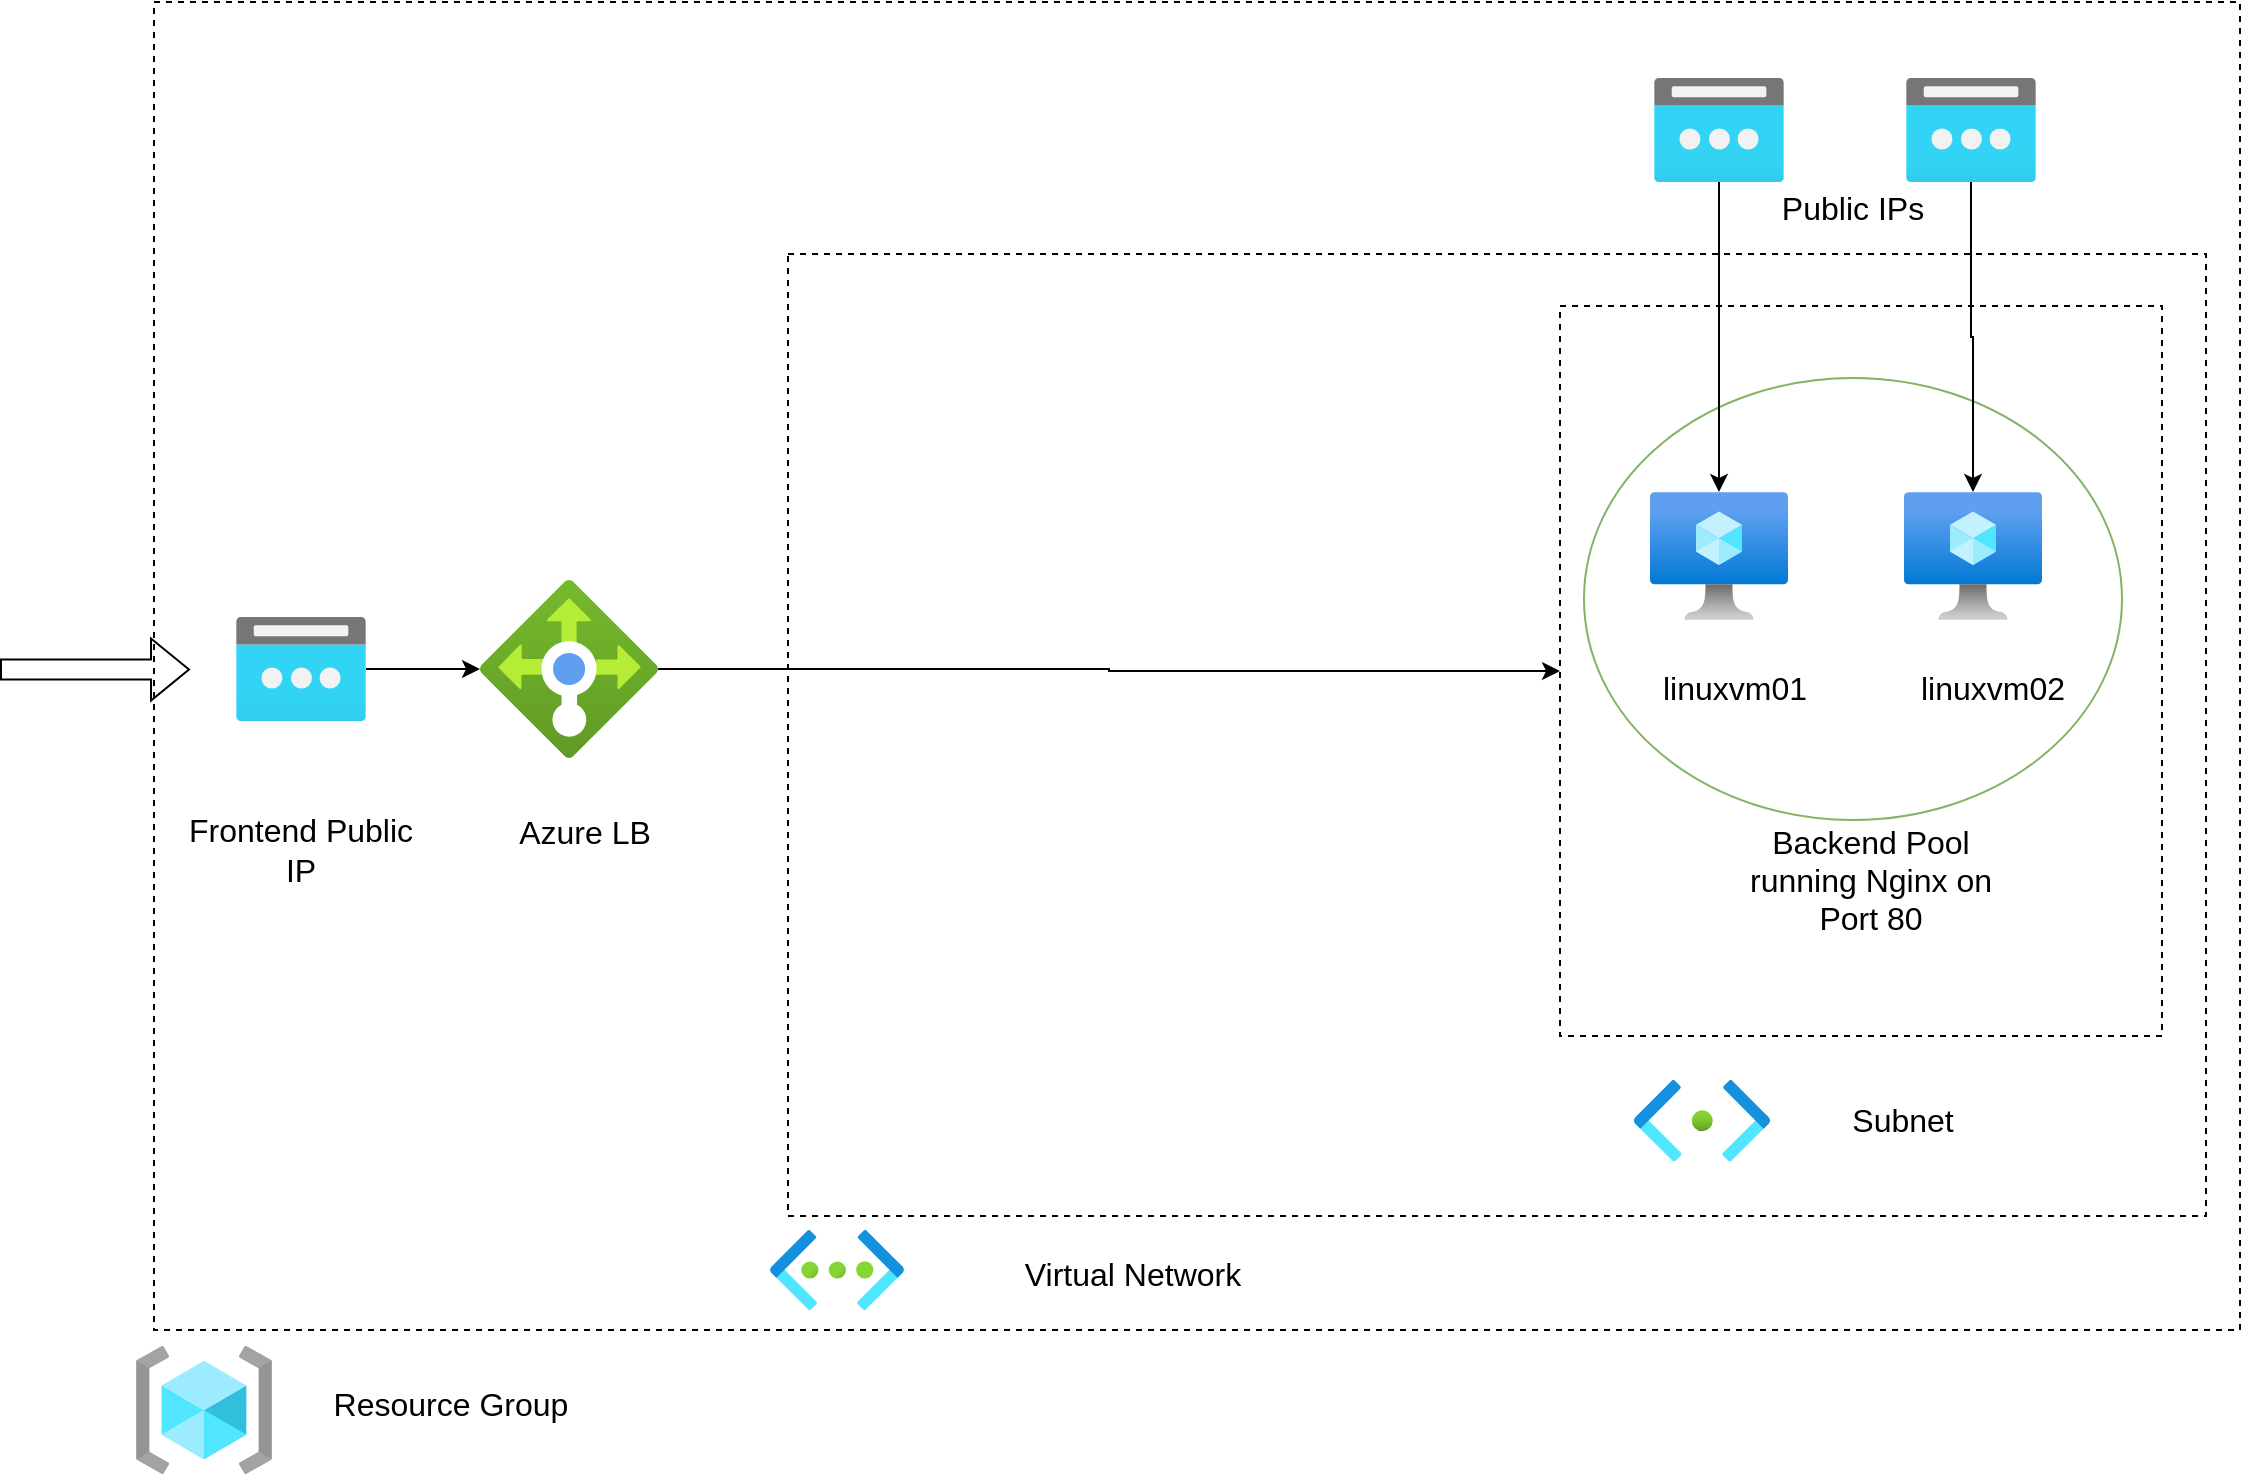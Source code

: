 <mxfile version="24.7.17">
  <diagram name="Page-1" id="1SadgF-9rZ70qmaTShCq">
    <mxGraphModel dx="1687" dy="993" grid="0" gridSize="10" guides="1" tooltips="1" connect="1" arrows="1" fold="1" page="1" pageScale="1" pageWidth="1920" pageHeight="1200" math="0" shadow="0">
      <root>
        <mxCell id="0" />
        <mxCell id="1" parent="0" />
        <mxCell id="Wuy5xpC5ugecZw4w145a-23" value="" style="ellipse;whiteSpace=wrap;html=1;fillColor=none;strokeColor=#82b366;" vertex="1" parent="1">
          <mxGeometry x="1069" y="288" width="269" height="221" as="geometry" />
        </mxCell>
        <mxCell id="Wuy5xpC5ugecZw4w145a-1" value="" style="rounded=0;whiteSpace=wrap;html=1;dashed=1;fillColor=none;" vertex="1" parent="1">
          <mxGeometry x="354" y="100" width="1043" height="664" as="geometry" />
        </mxCell>
        <mxCell id="Wuy5xpC5ugecZw4w145a-5" value="" style="rounded=0;whiteSpace=wrap;html=1;dashed=1;fillColor=none;" vertex="1" parent="1">
          <mxGeometry x="671" y="226" width="709" height="481" as="geometry" />
        </mxCell>
        <mxCell id="Wuy5xpC5ugecZw4w145a-9" value="" style="rounded=0;whiteSpace=wrap;html=1;dashed=1;fillColor=none;" vertex="1" parent="1">
          <mxGeometry x="1057" y="252" width="301" height="365" as="geometry" />
        </mxCell>
        <mxCell id="Wuy5xpC5ugecZw4w145a-2" value="Resource Group" style="text;html=1;align=center;verticalAlign=middle;whiteSpace=wrap;rounded=0;fontSize=16;" vertex="1" parent="1">
          <mxGeometry x="436" y="786" width="133" height="30" as="geometry" />
        </mxCell>
        <mxCell id="Wuy5xpC5ugecZw4w145a-3" value="" style="image;aspect=fixed;html=1;points=[];align=center;fontSize=12;image=img/lib/azure2/general/Resource_Groups.svg;" vertex="1" parent="1">
          <mxGeometry x="345" y="772" width="68" height="64" as="geometry" />
        </mxCell>
        <mxCell id="Wuy5xpC5ugecZw4w145a-6" value="" style="image;aspect=fixed;html=1;points=[];align=center;fontSize=12;image=img/lib/azure2/networking/Virtual_Networks.svg;" vertex="1" parent="1">
          <mxGeometry x="662" y="714" width="67" height="40" as="geometry" />
        </mxCell>
        <mxCell id="Wuy5xpC5ugecZw4w145a-7" value="Virtual Network" style="text;html=1;align=center;verticalAlign=middle;whiteSpace=wrap;rounded=0;fontSize=16;" vertex="1" parent="1">
          <mxGeometry x="777" y="721" width="133" height="30" as="geometry" />
        </mxCell>
        <mxCell id="Wuy5xpC5ugecZw4w145a-8" value="" style="image;aspect=fixed;html=1;points=[];align=center;fontSize=12;image=img/lib/azure2/compute/Virtual_Machine.svg;" vertex="1" parent="1">
          <mxGeometry x="1102" y="345" width="69" height="64" as="geometry" />
        </mxCell>
        <mxCell id="Wuy5xpC5ugecZw4w145a-10" value="" style="image;aspect=fixed;html=1;points=[];align=center;fontSize=12;image=img/lib/azure2/networking/Subnet.svg;" vertex="1" parent="1">
          <mxGeometry x="1094" y="639" width="68" height="40.72" as="geometry" />
        </mxCell>
        <mxCell id="Wuy5xpC5ugecZw4w145a-11" value="Subnet" style="text;html=1;align=center;verticalAlign=middle;whiteSpace=wrap;rounded=0;fontSize=16;" vertex="1" parent="1">
          <mxGeometry x="1162" y="644.36" width="133" height="30" as="geometry" />
        </mxCell>
        <mxCell id="Wuy5xpC5ugecZw4w145a-12" value="" style="image;aspect=fixed;html=1;points=[];align=center;fontSize=12;image=img/lib/azure2/compute/Virtual_Machine.svg;" vertex="1" parent="1">
          <mxGeometry x="1229" y="345" width="69" height="64" as="geometry" />
        </mxCell>
        <mxCell id="Wuy5xpC5ugecZw4w145a-13" value="linuxvm01" style="text;html=1;align=center;verticalAlign=middle;whiteSpace=wrap;rounded=0;fontSize=16;" vertex="1" parent="1">
          <mxGeometry x="1078" y="428" width="133" height="30" as="geometry" />
        </mxCell>
        <mxCell id="Wuy5xpC5ugecZw4w145a-14" value="linuxvm02" style="text;html=1;align=center;verticalAlign=middle;whiteSpace=wrap;rounded=0;fontSize=16;" vertex="1" parent="1">
          <mxGeometry x="1207" y="428" width="133" height="30" as="geometry" />
        </mxCell>
        <mxCell id="Wuy5xpC5ugecZw4w145a-22" style="edgeStyle=orthogonalEdgeStyle;rounded=0;orthogonalLoop=1;jettySize=auto;html=1;" edge="1" parent="1" source="Wuy5xpC5ugecZw4w145a-15" target="Wuy5xpC5ugecZw4w145a-9">
          <mxGeometry relative="1" as="geometry" />
        </mxCell>
        <mxCell id="Wuy5xpC5ugecZw4w145a-15" value="" style="image;aspect=fixed;html=1;points=[];align=center;fontSize=12;image=img/lib/azure2/networking/Load_Balancers.svg;" vertex="1" parent="1">
          <mxGeometry x="517" y="389" width="89" height="89" as="geometry" />
        </mxCell>
        <mxCell id="Wuy5xpC5ugecZw4w145a-31" style="edgeStyle=orthogonalEdgeStyle;rounded=0;orthogonalLoop=1;jettySize=auto;html=1;" edge="1" parent="1" source="Wuy5xpC5ugecZw4w145a-16" target="Wuy5xpC5ugecZw4w145a-8">
          <mxGeometry relative="1" as="geometry" />
        </mxCell>
        <mxCell id="Wuy5xpC5ugecZw4w145a-16" value="" style="image;aspect=fixed;html=1;points=[];align=center;fontSize=12;image=img/lib/azure2/networking/Public_IP_Addresses.svg;" vertex="1" parent="1">
          <mxGeometry x="1104" y="138" width="65" height="52" as="geometry" />
        </mxCell>
        <mxCell id="Wuy5xpC5ugecZw4w145a-32" style="edgeStyle=orthogonalEdgeStyle;rounded=0;orthogonalLoop=1;jettySize=auto;html=1;" edge="1" parent="1" source="Wuy5xpC5ugecZw4w145a-17" target="Wuy5xpC5ugecZw4w145a-12">
          <mxGeometry relative="1" as="geometry" />
        </mxCell>
        <mxCell id="Wuy5xpC5ugecZw4w145a-17" value="" style="image;aspect=fixed;html=1;points=[];align=center;fontSize=12;image=img/lib/azure2/networking/Public_IP_Addresses.svg;" vertex="1" parent="1">
          <mxGeometry x="1230" y="138" width="65" height="52" as="geometry" />
        </mxCell>
        <mxCell id="Wuy5xpC5ugecZw4w145a-20" style="edgeStyle=orthogonalEdgeStyle;rounded=0;orthogonalLoop=1;jettySize=auto;html=1;" edge="1" parent="1" source="Wuy5xpC5ugecZw4w145a-18" target="Wuy5xpC5ugecZw4w145a-15">
          <mxGeometry relative="1" as="geometry" />
        </mxCell>
        <mxCell id="Wuy5xpC5ugecZw4w145a-18" value="" style="image;aspect=fixed;html=1;points=[];align=center;fontSize=12;image=img/lib/azure2/networking/Public_IP_Addresses.svg;" vertex="1" parent="1">
          <mxGeometry x="395" y="407.5" width="65" height="52" as="geometry" />
        </mxCell>
        <mxCell id="Wuy5xpC5ugecZw4w145a-24" value="Backend Pool running Nginx on Port 80" style="text;html=1;align=center;verticalAlign=middle;whiteSpace=wrap;rounded=0;fontSize=16;" vertex="1" parent="1">
          <mxGeometry x="1146" y="524" width="133" height="30" as="geometry" />
        </mxCell>
        <mxCell id="Wuy5xpC5ugecZw4w145a-26" value="Azure LB" style="text;html=1;align=center;verticalAlign=middle;whiteSpace=wrap;rounded=0;fontSize=16;" vertex="1" parent="1">
          <mxGeometry x="503" y="500" width="133" height="30" as="geometry" />
        </mxCell>
        <mxCell id="Wuy5xpC5ugecZw4w145a-27" value="Frontend Public IP" style="text;html=1;align=center;verticalAlign=middle;whiteSpace=wrap;rounded=0;fontSize=16;" vertex="1" parent="1">
          <mxGeometry x="361" y="500" width="133" height="47" as="geometry" />
        </mxCell>
        <mxCell id="Wuy5xpC5ugecZw4w145a-28" value="Public IPs" style="text;html=1;align=center;verticalAlign=middle;whiteSpace=wrap;rounded=0;fontSize=16;" vertex="1" parent="1">
          <mxGeometry x="1137" y="179" width="133" height="47" as="geometry" />
        </mxCell>
        <mxCell id="Wuy5xpC5ugecZw4w145a-33" value="" style="shape=flexArrow;endArrow=classic;html=1;rounded=0;" edge="1" parent="1">
          <mxGeometry width="50" height="50" relative="1" as="geometry">
            <mxPoint x="277" y="433.79" as="sourcePoint" />
            <mxPoint x="372" y="433.79" as="targetPoint" />
          </mxGeometry>
        </mxCell>
      </root>
    </mxGraphModel>
  </diagram>
</mxfile>
